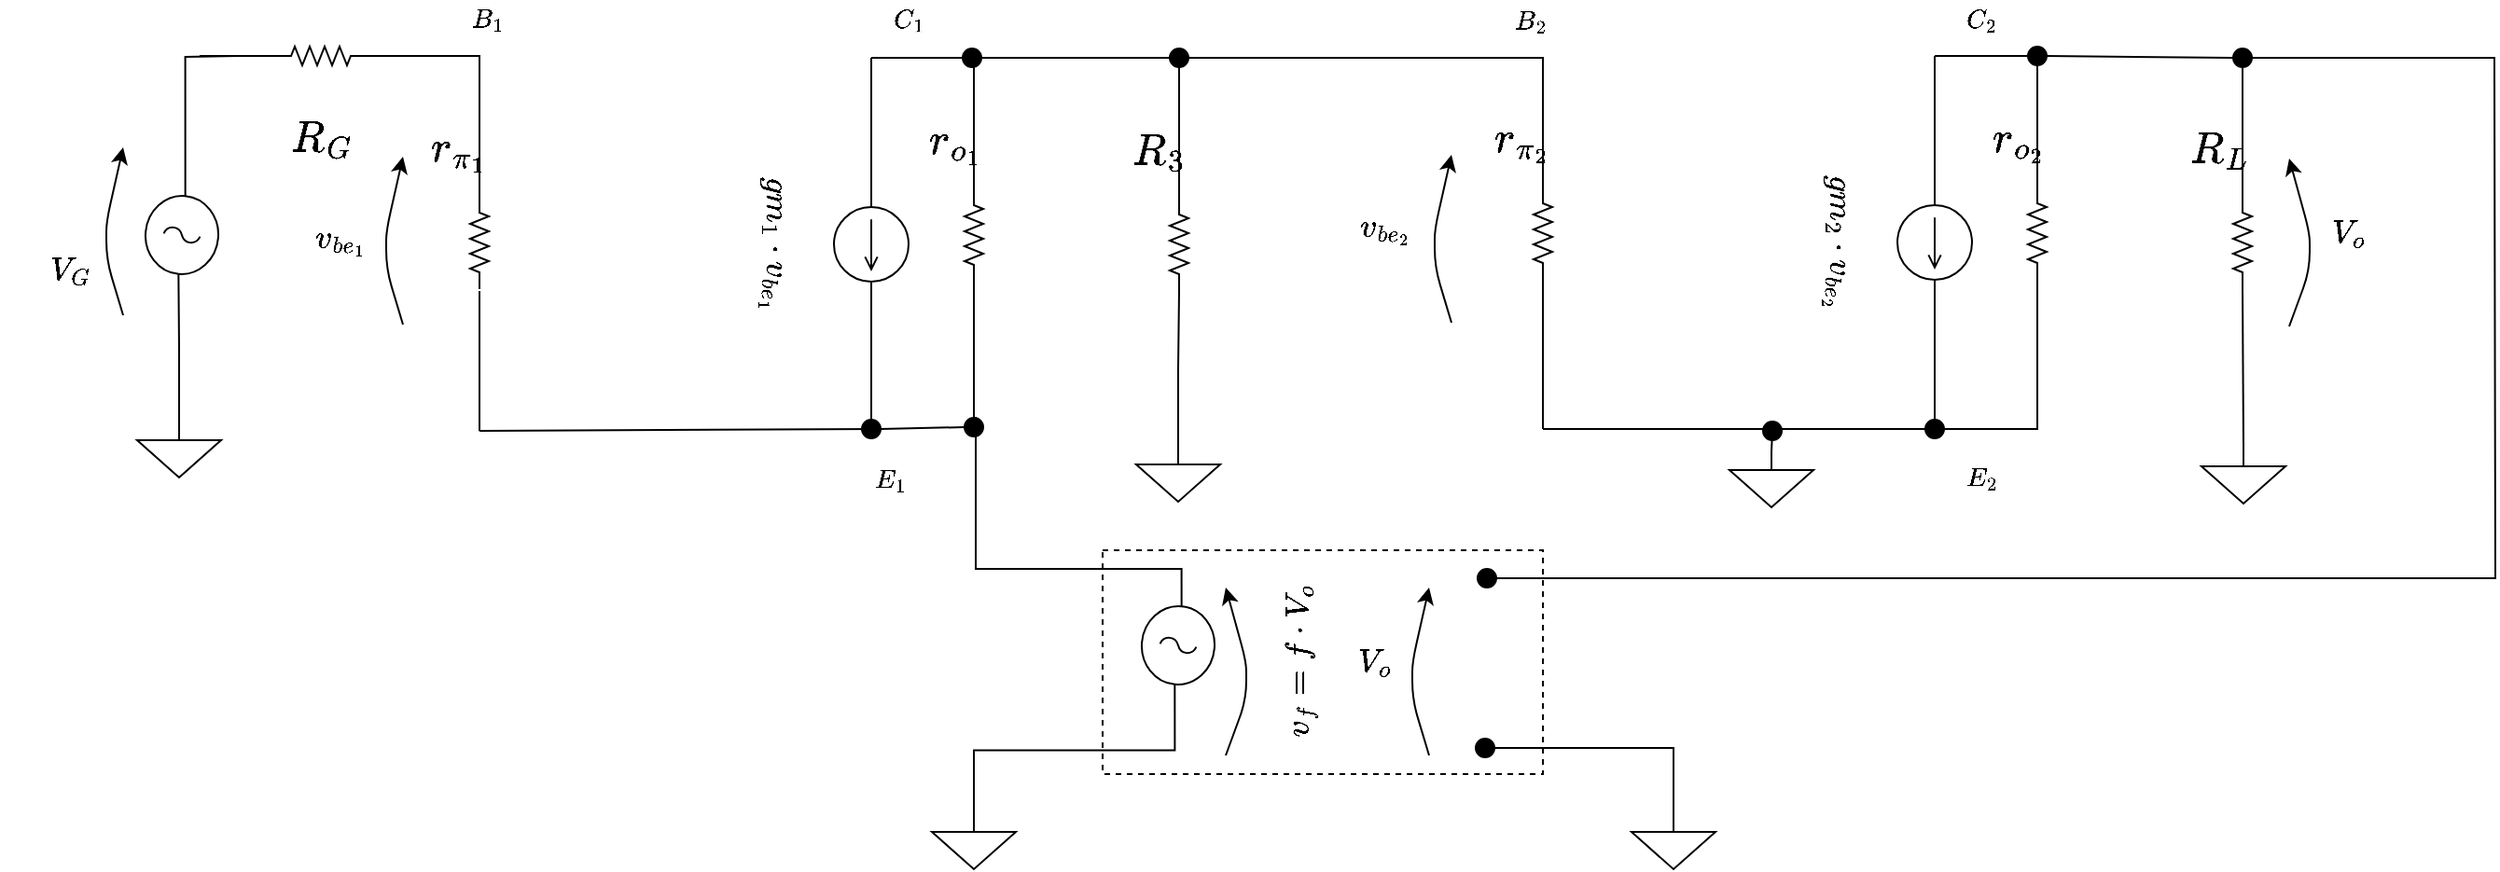 <mxfile version="10.6.5" type="device"><diagram name="Page-1" id="7e0a89b8-554c-2b80-1dc8-d5c74ca68de4"><mxGraphModel dx="1394" dy="771" grid="1" gridSize="10" guides="1" tooltips="1" connect="1" arrows="1" fold="1" page="1" pageScale="1" pageWidth="1654" pageHeight="1169" background="#ffffff" math="1" shadow="0"><root><mxCell id="0"/><mxCell id="1" parent="0"/><mxCell id="3KJsalsMpH8Fxh1RNfDP-52" value="" style="rounded=0;whiteSpace=wrap;html=1;dashed=1;" parent="1" vertex="1"><mxGeometry x="884" y="470" width="236" height="120" as="geometry"/></mxCell><mxCell id="IuiZ9cMsh1_kJCroXg-q-14" style="edgeStyle=none;rounded=0;orthogonalLoop=1;jettySize=auto;html=1;exitX=1;exitY=0.5;exitDx=0;exitDy=0;exitPerimeter=0;endArrow=none;endFill=0;" parent="1" source="IuiZ9cMsh1_kJCroXg-q-2" edge="1"><mxGeometry relative="1" as="geometry"><mxPoint x="760" y="406" as="targetPoint"/></mxGeometry></mxCell><mxCell id="IuiZ9cMsh1_kJCroXg-q-15" style="edgeStyle=none;rounded=0;orthogonalLoop=1;jettySize=auto;html=1;exitX=0;exitY=0.5;exitDx=0;exitDy=0;exitPerimeter=0;endArrow=none;endFill=0;" parent="1" source="IuiZ9cMsh1_kJCroXg-q-2" edge="1"><mxGeometry relative="1" as="geometry"><mxPoint x="760" y="206" as="targetPoint"/></mxGeometry></mxCell><mxCell id="IuiZ9cMsh1_kJCroXg-q-2" value="$$gm_{1} \cdot v_{be_{1}}$$" style="pointerEvents=1;verticalLabelPosition=bottom;shadow=0;dashed=0;align=center;fillColor=#ffffff;html=1;verticalAlign=top;strokeWidth=1;shape=mxgraph.electrical.signal_sources.dc_source_2;rotation=90;fontSize=15;" parent="1" vertex="1"><mxGeometry x="740" y="286" width="40" height="40" as="geometry"/></mxCell><mxCell id="IuiZ9cMsh1_kJCroXg-q-5" style="edgeStyle=none;rounded=0;orthogonalLoop=1;jettySize=auto;html=1;exitX=0;exitY=0.5;exitDx=0;exitDy=0;exitPerimeter=0;endArrow=none;endFill=0;" parent="1" source="IuiZ9cMsh1_kJCroXg-q-3" edge="1"><mxGeometry relative="1" as="geometry"><mxPoint x="760" y="206" as="targetPoint"/><Array as="points"><mxPoint x="815" y="206"/></Array></mxGeometry></mxCell><mxCell id="IuiZ9cMsh1_kJCroXg-q-7" style="edgeStyle=none;rounded=0;orthogonalLoop=1;jettySize=auto;html=1;exitX=1;exitY=0.5;exitDx=0;exitDy=0;exitPerimeter=0;endArrow=none;endFill=0;" parent="1" source="IuiZ9cMsh1_kJCroXg-q-78" edge="1"><mxGeometry relative="1" as="geometry"><mxPoint x="550" y="406" as="targetPoint"/><Array as="points"/></mxGeometry></mxCell><mxCell id="IuiZ9cMsh1_kJCroXg-q-95" style="edgeStyle=none;rounded=0;orthogonalLoop=1;jettySize=auto;html=1;exitX=1;exitY=0.5;exitDx=0;exitDy=0;exitPerimeter=0;entryX=0.5;entryY=0;entryDx=0;entryDy=0;endArrow=none;endFill=0;" parent="1" source="IuiZ9cMsh1_kJCroXg-q-3" target="IuiZ9cMsh1_kJCroXg-q-89" edge="1"><mxGeometry relative="1" as="geometry"/></mxCell><mxCell id="IuiZ9cMsh1_kJCroXg-q-3" value="$$r_{o_{1}}$$" style="pointerEvents=1;verticalLabelPosition=middle;shadow=0;dashed=0;align=right;fillColor=#ffffff;html=1;verticalAlign=middle;strokeWidth=1;shape=mxgraph.electrical.resistors.resistor_2;rotation=90;fontSize=20;horizontal=0;labelPosition=left;" parent="1" vertex="1"><mxGeometry x="790" y="296" width="50" height="10" as="geometry"/></mxCell><mxCell id="IuiZ9cMsh1_kJCroXg-q-12" style="edgeStyle=none;rounded=0;orthogonalLoop=1;jettySize=auto;html=1;exitX=0;exitY=0.5;exitDx=0;exitDy=0;exitPerimeter=0;endArrow=none;endFill=0;" parent="1" source="IuiZ9cMsh1_kJCroXg-q-10" edge="1"><mxGeometry relative="1" as="geometry"><mxPoint x="815" y="206" as="targetPoint"/><Array as="points"><mxPoint x="925" y="206"/></Array></mxGeometry></mxCell><mxCell id="IuiZ9cMsh1_kJCroXg-q-10" value="$$R_{3}$$" style="pointerEvents=1;verticalLabelPosition=middle;shadow=0;dashed=0;align=right;fillColor=#ffffff;html=1;verticalAlign=middle;strokeWidth=1;shape=mxgraph.electrical.resistors.resistor_2;rotation=90;fontSize=20;horizontal=0;labelPosition=left;" parent="1" vertex="1"><mxGeometry x="900" y="301" width="50" height="10" as="geometry"/></mxCell><mxCell id="IuiZ9cMsh1_kJCroXg-q-21" style="edgeStyle=none;rounded=0;orthogonalLoop=1;jettySize=auto;html=1;exitX=1;exitY=0.5;exitDx=0;exitDy=0;exitPerimeter=0;endArrow=none;endFill=0;" parent="1" edge="1"><mxGeometry relative="1" as="geometry"><mxPoint x="550" y="406" as="targetPoint"/><mxPoint x="550" y="331" as="sourcePoint"/></mxGeometry></mxCell><mxCell id="3KJsalsMpH8Fxh1RNfDP-11" style="edgeStyle=orthogonalEdgeStyle;rounded=0;orthogonalLoop=1;jettySize=auto;html=1;exitX=0.5;exitY=0;exitDx=0;exitDy=0;exitPerimeter=0;entryX=1;entryY=0.5;entryDx=0;entryDy=0;entryPerimeter=0;endArrow=none;endFill=0;" parent="1" source="IuiZ9cMsh1_kJCroXg-q-23" target="IuiZ9cMsh1_kJCroXg-q-10" edge="1"><mxGeometry relative="1" as="geometry"/></mxCell><mxCell id="IuiZ9cMsh1_kJCroXg-q-23" value="" style="pointerEvents=1;verticalLabelPosition=bottom;shadow=0;dashed=0;align=center;fillColor=#ffffff;html=1;verticalAlign=top;strokeWidth=1;shape=mxgraph.electrical.signal_sources.signal_ground;" parent="1" vertex="1"><mxGeometry x="902" y="414" width="45" height="30" as="geometry"/></mxCell><mxCell id="IuiZ9cMsh1_kJCroXg-q-41" style="edgeStyle=none;rounded=0;orthogonalLoop=1;jettySize=auto;html=1;exitX=1;exitY=0.5;exitDx=0;exitDy=0;exitPerimeter=0;endArrow=none;endFill=0;" parent="1" source="IuiZ9cMsh1_kJCroXg-q-43" edge="1"><mxGeometry relative="1" as="geometry"><mxPoint x="1330" y="405" as="targetPoint"/></mxGeometry></mxCell><mxCell id="IuiZ9cMsh1_kJCroXg-q-42" style="edgeStyle=none;rounded=0;orthogonalLoop=1;jettySize=auto;html=1;exitX=0;exitY=0.5;exitDx=0;exitDy=0;exitPerimeter=0;endArrow=none;endFill=0;" parent="1" source="IuiZ9cMsh1_kJCroXg-q-43" edge="1"><mxGeometry relative="1" as="geometry"><mxPoint x="1330" y="205" as="targetPoint"/></mxGeometry></mxCell><mxCell id="IuiZ9cMsh1_kJCroXg-q-43" value="$$gm_{2} \cdot v_{be_{2}}$$" style="pointerEvents=1;verticalLabelPosition=bottom;shadow=0;dashed=0;align=center;fillColor=#ffffff;html=1;verticalAlign=top;strokeWidth=1;shape=mxgraph.electrical.signal_sources.dc_source_2;rotation=90;fontSize=15;horizontal=1;labelPosition=center;" parent="1" vertex="1"><mxGeometry x="1310" y="285" width="40" height="40" as="geometry"/></mxCell><mxCell id="IuiZ9cMsh1_kJCroXg-q-44" style="edgeStyle=none;rounded=0;orthogonalLoop=1;jettySize=auto;html=1;exitX=0;exitY=0.5;exitDx=0;exitDy=0;exitPerimeter=0;endArrow=none;endFill=0;" parent="1" source="IuiZ9cMsh1_kJCroXg-q-46" edge="1"><mxGeometry relative="1" as="geometry"><mxPoint x="1330" y="205" as="targetPoint"/><Array as="points"><mxPoint x="1385" y="205"/></Array></mxGeometry></mxCell><mxCell id="IuiZ9cMsh1_kJCroXg-q-45" style="edgeStyle=none;rounded=0;orthogonalLoop=1;jettySize=auto;html=1;exitX=1;exitY=0.5;exitDx=0;exitDy=0;exitPerimeter=0;endArrow=none;endFill=0;" parent="1" source="IuiZ9cMsh1_kJCroXg-q-90" edge="1"><mxGeometry relative="1" as="geometry"><mxPoint x="1120" y="405" as="targetPoint"/><Array as="points"/></mxGeometry></mxCell><mxCell id="IuiZ9cMsh1_kJCroXg-q-46" value="$$r_{o_{2}}$$" style="pointerEvents=1;verticalLabelPosition=middle;shadow=0;dashed=0;align=right;fillColor=#ffffff;html=1;verticalAlign=middle;strokeWidth=1;shape=mxgraph.electrical.resistors.resistor_2;rotation=90;fontSize=20;horizontal=0;labelPosition=left;" parent="1" vertex="1"><mxGeometry x="1360" y="295" width="50" height="10" as="geometry"/></mxCell><mxCell id="IuiZ9cMsh1_kJCroXg-q-47" style="edgeStyle=none;rounded=0;orthogonalLoop=1;jettySize=auto;html=1;exitX=0;exitY=0.5;exitDx=0;exitDy=0;exitPerimeter=0;endArrow=none;endFill=0;" parent="1" source="IuiZ9cMsh1_kJCroXg-q-83" target="IuiZ9cMsh1_kJCroXg-q-77" edge="1"><mxGeometry relative="1" as="geometry"><mxPoint x="1380" y="205" as="targetPoint"/><Array as="points"/></mxGeometry></mxCell><mxCell id="IuiZ9cMsh1_kJCroXg-q-48" value="$$R_{L}$$" style="pointerEvents=1;verticalLabelPosition=middle;shadow=0;dashed=0;align=right;fillColor=#ffffff;html=1;verticalAlign=middle;strokeWidth=1;shape=mxgraph.electrical.resistors.resistor_2;rotation=90;fontSize=20;horizontal=0;labelPosition=left;" parent="1" vertex="1"><mxGeometry x="1470" y="300" width="50" height="10" as="geometry"/></mxCell><mxCell id="IuiZ9cMsh1_kJCroXg-q-49" style="edgeStyle=none;rounded=0;orthogonalLoop=1;jettySize=auto;html=1;exitX=1;exitY=0.5;exitDx=0;exitDy=0;exitPerimeter=0;endArrow=none;endFill=0;" parent="1" source="IuiZ9cMsh1_kJCroXg-q-51" edge="1"><mxGeometry relative="1" as="geometry"><mxPoint x="1120" y="405" as="targetPoint"/></mxGeometry></mxCell><mxCell id="IuiZ9cMsh1_kJCroXg-q-54" style="edgeStyle=none;rounded=0;orthogonalLoop=1;jettySize=auto;html=1;exitX=0;exitY=0.5;exitDx=0;exitDy=0;exitPerimeter=0;endArrow=none;endFill=0;" parent="1" source="IuiZ9cMsh1_kJCroXg-q-85" edge="1"><mxGeometry relative="1" as="geometry"><mxPoint x="880" y="206" as="targetPoint"/><Array as="points"/></mxGeometry></mxCell><mxCell id="IuiZ9cMsh1_kJCroXg-q-51" value="$$r_{\pi_{2}}$$" style="pointerEvents=1;verticalLabelPosition=middle;shadow=0;dashed=0;align=right;fillColor=#ffffff;verticalAlign=middle;strokeWidth=1;shape=mxgraph.electrical.resistors.resistor_2;rotation=90;html=1;labelBackgroundColor=none;fontSize=20;labelPosition=left;horizontal=0;" parent="1" vertex="1"><mxGeometry x="1095" y="295" width="50" height="10" as="geometry"/></mxCell><mxCell id="IuiZ9cMsh1_kJCroXg-q-52" style="edgeStyle=none;rounded=0;orthogonalLoop=1;jettySize=auto;html=1;exitX=0.5;exitY=0;exitDx=0;exitDy=0;exitPerimeter=0;entryX=1;entryY=0.5;entryDx=0;entryDy=0;entryPerimeter=0;endArrow=none;endFill=0;" parent="1" source="IuiZ9cMsh1_kJCroXg-q-53" target="IuiZ9cMsh1_kJCroXg-q-48" edge="1"><mxGeometry relative="1" as="geometry"/></mxCell><mxCell id="IuiZ9cMsh1_kJCroXg-q-53" value="" style="pointerEvents=1;verticalLabelPosition=bottom;shadow=0;dashed=0;align=center;fillColor=#ffffff;html=1;verticalAlign=top;strokeWidth=1;shape=mxgraph.electrical.signal_sources.signal_ground;" parent="1" vertex="1"><mxGeometry x="1473" y="415" width="45" height="30" as="geometry"/></mxCell><mxCell id="IuiZ9cMsh1_kJCroXg-q-62" style="edgeStyle=none;rounded=0;orthogonalLoop=1;jettySize=auto;html=1;exitX=0.5;exitY=0;exitDx=0;exitDy=0;exitPerimeter=0;endArrow=none;endFill=0;" parent="1" source="IuiZ9cMsh1_kJCroXg-q-61" target="IuiZ9cMsh1_kJCroXg-q-82" edge="1"><mxGeometry relative="1" as="geometry"><mxPoint x="1243" y="406" as="targetPoint"/></mxGeometry></mxCell><mxCell id="IuiZ9cMsh1_kJCroXg-q-61" value="" style="pointerEvents=1;verticalLabelPosition=bottom;shadow=0;dashed=0;align=center;fillColor=#ffffff;html=1;verticalAlign=top;strokeWidth=1;shape=mxgraph.electrical.signal_sources.signal_ground;" parent="1" vertex="1"><mxGeometry x="1220" y="417" width="45" height="30" as="geometry"/></mxCell><mxCell id="IuiZ9cMsh1_kJCroXg-q-72" style="edgeStyle=none;rounded=0;orthogonalLoop=1;jettySize=auto;html=1;exitX=1;exitY=0.5;exitDx=0;exitDy=0;endArrow=none;endFill=0;" parent="1" source="IuiZ9cMsh1_kJCroXg-q-73" edge="1"><mxGeometry relative="1" as="geometry"><mxPoint x="820" y="206" as="targetPoint"/><mxPoint x="815" y="206" as="sourcePoint"/></mxGeometry></mxCell><mxCell id="IuiZ9cMsh1_kJCroXg-q-73" value="" style="ellipse;html=1;verticalLabelPosition=bottom;labelBackgroundColor=#ffffff;verticalAlign=top;fillColor=#000000;strokeColor=#000000;" parent="1" vertex="1"><mxGeometry x="809" y="201" width="10" height="10" as="geometry"/></mxCell><mxCell id="IuiZ9cMsh1_kJCroXg-q-74" style="edgeStyle=none;rounded=0;orthogonalLoop=1;jettySize=auto;html=1;exitX=1;exitY=0.5;exitDx=0;exitDy=0;endArrow=none;endFill=0;" parent="1" edge="1"><mxGeometry relative="1" as="geometry"><mxPoint x="809" y="206" as="targetPoint"/><mxPoint x="813" y="206" as="sourcePoint"/></mxGeometry></mxCell><mxCell id="IuiZ9cMsh1_kJCroXg-q-77" value="" style="ellipse;html=1;verticalLabelPosition=bottom;labelBackgroundColor=#ffffff;verticalAlign=top;fillColor=#000000;strokeColor=#000000;" parent="1" vertex="1"><mxGeometry x="1380" y="200" width="10" height="10" as="geometry"/></mxCell><mxCell id="IuiZ9cMsh1_kJCroXg-q-94" style="edgeStyle=none;rounded=0;orthogonalLoop=1;jettySize=auto;html=1;exitX=1;exitY=0.5;exitDx=0;exitDy=0;entryX=0;entryY=0.5;entryDx=0;entryDy=0;endArrow=none;endFill=0;" parent="1" source="IuiZ9cMsh1_kJCroXg-q-78" target="IuiZ9cMsh1_kJCroXg-q-89" edge="1"><mxGeometry relative="1" as="geometry"/></mxCell><mxCell id="IuiZ9cMsh1_kJCroXg-q-78" value="" style="ellipse;html=1;verticalLabelPosition=bottom;labelBackgroundColor=#ffffff;verticalAlign=top;fillColor=#000000;strokeColor=#000000;" parent="1" vertex="1"><mxGeometry x="755" y="400" width="10" height="10" as="geometry"/></mxCell><mxCell id="IuiZ9cMsh1_kJCroXg-q-82" value="" style="ellipse;html=1;verticalLabelPosition=bottom;labelBackgroundColor=#ffffff;verticalAlign=top;fillColor=#000000;strokeColor=#000000;" parent="1" vertex="1"><mxGeometry x="1238" y="401" width="10" height="10" as="geometry"/></mxCell><mxCell id="3KJsalsMpH8Fxh1RNfDP-19" style="edgeStyle=orthogonalEdgeStyle;rounded=0;orthogonalLoop=1;jettySize=auto;html=1;exitX=0.5;exitY=1;exitDx=0;exitDy=0;entryX=0;entryY=0.5;entryDx=0;entryDy=0;entryPerimeter=0;endArrow=none;endFill=0;" parent="1" source="IuiZ9cMsh1_kJCroXg-q-83" target="IuiZ9cMsh1_kJCroXg-q-48" edge="1"><mxGeometry relative="1" as="geometry"/></mxCell><mxCell id="IuiZ9cMsh1_kJCroXg-q-83" value="" style="ellipse;html=1;verticalLabelPosition=bottom;labelBackgroundColor=#ffffff;verticalAlign=top;fillColor=#000000;strokeColor=#000000;" parent="1" vertex="1"><mxGeometry x="1490" y="201" width="10" height="10" as="geometry"/></mxCell><mxCell id="IuiZ9cMsh1_kJCroXg-q-85" value="" style="ellipse;html=1;verticalLabelPosition=bottom;labelBackgroundColor=#ffffff;verticalAlign=top;fillColor=#000000;strokeColor=#000000;" parent="1" vertex="1"><mxGeometry x="920" y="201" width="10" height="10" as="geometry"/></mxCell><mxCell id="IuiZ9cMsh1_kJCroXg-q-86" style="edgeStyle=none;rounded=0;orthogonalLoop=1;jettySize=auto;html=1;exitX=0;exitY=0.5;exitDx=0;exitDy=0;exitPerimeter=0;endArrow=none;endFill=0;" parent="1" source="IuiZ9cMsh1_kJCroXg-q-51" target="IuiZ9cMsh1_kJCroXg-q-85" edge="1"><mxGeometry relative="1" as="geometry"><mxPoint x="880" y="206" as="targetPoint"/><mxPoint x="1120" y="275" as="sourcePoint"/><Array as="points"><mxPoint x="1120" y="206"/></Array></mxGeometry></mxCell><mxCell id="3KJsalsMpH8Fxh1RNfDP-40" style="edgeStyle=orthogonalEdgeStyle;rounded=0;orthogonalLoop=1;jettySize=auto;html=1;exitX=0.5;exitY=0;exitDx=0;exitDy=0;exitPerimeter=0;entryX=0.5;entryY=0;entryDx=0;entryDy=0;entryPerimeter=0;endArrow=none;endFill=0;" parent="1" source="IuiZ9cMsh1_kJCroXg-q-87" target="3KJsalsMpH8Fxh1RNfDP-37" edge="1"><mxGeometry relative="1" as="geometry"/></mxCell><mxCell id="IuiZ9cMsh1_kJCroXg-q-87" value="" style="pointerEvents=1;verticalLabelPosition=bottom;shadow=0;dashed=0;align=center;fillColor=#ffffff;html=1;verticalAlign=top;strokeWidth=1;shape=mxgraph.electrical.signal_sources.signal_ground;" parent="1" vertex="1"><mxGeometry x="792.5" y="611" width="45" height="30" as="geometry"/></mxCell><mxCell id="IuiZ9cMsh1_kJCroXg-q-89" value="" style="ellipse;html=1;verticalLabelPosition=bottom;labelBackgroundColor=#ffffff;verticalAlign=top;fillColor=#000000;strokeColor=#000000;" parent="1" vertex="1"><mxGeometry x="810" y="399" width="10" height="10" as="geometry"/></mxCell><mxCell id="IuiZ9cMsh1_kJCroXg-q-90" value="" style="ellipse;html=1;verticalLabelPosition=bottom;labelBackgroundColor=#ffffff;verticalAlign=top;fillColor=#000000;strokeColor=#000000;" parent="1" vertex="1"><mxGeometry x="1325" y="400" width="10" height="10" as="geometry"/></mxCell><mxCell id="IuiZ9cMsh1_kJCroXg-q-91" style="edgeStyle=none;rounded=0;orthogonalLoop=1;jettySize=auto;html=1;exitX=1;exitY=0.5;exitDx=0;exitDy=0;exitPerimeter=0;endArrow=none;endFill=0;" parent="1" source="IuiZ9cMsh1_kJCroXg-q-46" target="IuiZ9cMsh1_kJCroXg-q-90" edge="1"><mxGeometry relative="1" as="geometry"><mxPoint x="1120" y="405" as="targetPoint"/><mxPoint x="1385" y="325" as="sourcePoint"/><Array as="points"><mxPoint x="1385" y="405"/></Array></mxGeometry></mxCell><mxCell id="3KJsalsMpH8Fxh1RNfDP-1" value="$$V_{o}$$" style="endArrow=classic;html=1;fontSize=15;labelPosition=right;verticalLabelPosition=middle;align=left;verticalAlign=middle;" parent="1" edge="1"><mxGeometry x="0.112" y="-10" width="50" height="50" relative="1" as="geometry"><mxPoint x="1520" y="350" as="sourcePoint"/><mxPoint x="1520" y="260" as="targetPoint"/><Array as="points"><mxPoint x="1531" y="320"/><mxPoint x="1531" y="300"/></Array><mxPoint y="3" as="offset"/></mxGeometry></mxCell><mxCell id="3KJsalsMpH8Fxh1RNfDP-12" value="$$v_{be_{2}}$$" style="endArrow=classic;html=1;fontSize=15;horizontal=1;labelPosition=left;verticalLabelPosition=middle;align=right;verticalAlign=middle;" parent="1" edge="1"><mxGeometry x="0.112" y="12" width="50" height="50" relative="1" as="geometry"><mxPoint x="1071" y="348" as="sourcePoint"/><mxPoint x="1071" y="258" as="targetPoint"/><Array as="points"><mxPoint x="1062" y="318"/><mxPoint x="1062" y="298"/></Array><mxPoint y="2" as="offset"/></mxGeometry></mxCell><mxCell id="3KJsalsMpH8Fxh1RNfDP-39" style="edgeStyle=orthogonalEdgeStyle;rounded=0;orthogonalLoop=1;jettySize=auto;html=1;exitX=0.5;exitY=1;exitDx=0;exitDy=0;exitPerimeter=0;entryX=0.5;entryY=0;entryDx=0;entryDy=0;endArrow=none;endFill=0;" parent="1" source="3KJsalsMpH8Fxh1RNfDP-37" target="IuiZ9cMsh1_kJCroXg-q-89" edge="1"><mxGeometry relative="1" as="geometry"><Array as="points"><mxPoint x="926" y="480"/><mxPoint x="816" y="480"/><mxPoint x="816" y="399"/></Array><mxPoint x="816" y="474" as="targetPoint"/></mxGeometry></mxCell><mxCell id="3KJsalsMpH8Fxh1RNfDP-37" value="" style="pointerEvents=1;verticalLabelPosition=top;shadow=0;dashed=0;align=right;fillColor=#ffffff;html=1;verticalAlign=bottom;strokeWidth=1;shape=mxgraph.electrical.signal_sources.ac_source;rotation=-175;horizontal=0;labelPosition=left;" parent="1" vertex="1"><mxGeometry x="905" y="500" width="39" height="42" as="geometry"/></mxCell><mxCell id="MVxzNy_q5d-3ma9NYEyx-6" style="edgeStyle=orthogonalEdgeStyle;rounded=0;orthogonalLoop=1;jettySize=auto;html=1;exitX=1;exitY=0.5;exitDx=0;exitDy=0;endArrow=none;endFill=0;" parent="1" source="3KJsalsMpH8Fxh1RNfDP-42" edge="1"><mxGeometry relative="1" as="geometry"><mxPoint x="1630" y="210" as="targetPoint"/></mxGeometry></mxCell><mxCell id="3KJsalsMpH8Fxh1RNfDP-42" value="" style="ellipse;html=1;verticalLabelPosition=bottom;labelBackgroundColor=#ffffff;verticalAlign=top;fillColor=#000000;strokeColor=#000000;" parent="1" vertex="1"><mxGeometry x="1085" y="480" width="10" height="10" as="geometry"/></mxCell><mxCell id="3KJsalsMpH8Fxh1RNfDP-46" value="" style="pointerEvents=1;verticalLabelPosition=bottom;shadow=0;dashed=0;align=center;fillColor=#ffffff;html=1;verticalAlign=top;strokeWidth=1;shape=mxgraph.electrical.signal_sources.signal_ground;" parent="1" vertex="1"><mxGeometry x="1167.5" y="611" width="45" height="30" as="geometry"/></mxCell><mxCell id="3KJsalsMpH8Fxh1RNfDP-49" style="edgeStyle=orthogonalEdgeStyle;rounded=0;orthogonalLoop=1;jettySize=auto;html=1;exitX=1;exitY=0;exitDx=0;exitDy=0;entryX=0.5;entryY=0;entryDx=0;entryDy=0;entryPerimeter=0;endArrow=none;endFill=0;" parent="1" source="3KJsalsMpH8Fxh1RNfDP-47" target="3KJsalsMpH8Fxh1RNfDP-46" edge="1"><mxGeometry relative="1" as="geometry"><Array as="points"><mxPoint x="1093" y="576"/><mxPoint x="1190" y="576"/></Array></mxGeometry></mxCell><mxCell id="3KJsalsMpH8Fxh1RNfDP-47" value="" style="ellipse;html=1;verticalLabelPosition=bottom;labelBackgroundColor=#ffffff;verticalAlign=top;fillColor=#000000;strokeColor=#000000;" parent="1" vertex="1"><mxGeometry x="1084" y="571" width="10" height="10" as="geometry"/></mxCell><mxCell id="3KJsalsMpH8Fxh1RNfDP-53" value="$$v_{f} = f \cdot V_{o}$$" style="endArrow=classic;html=1;fontSize=15;horizontal=0;labelPosition=center;verticalLabelPosition=middle;align=center;verticalAlign=middle;" parent="1" edge="1"><mxGeometry x="0.112" y="-29" width="50" height="50" relative="1" as="geometry"><mxPoint x="950" y="580" as="sourcePoint"/><mxPoint x="950" y="490" as="targetPoint"/><Array as="points"><mxPoint x="961" y="550"/><mxPoint x="961" y="530"/></Array><mxPoint x="1" y="8" as="offset"/></mxGeometry></mxCell><mxCell id="3KJsalsMpH8Fxh1RNfDP-54" value="$$V_{o}$$" style="endArrow=classic;html=1;fontSize=15;horizontal=1;labelPosition=left;verticalLabelPosition=middle;align=right;verticalAlign=middle;" parent="1" edge="1"><mxGeometry x="0.112" y="10" width="50" height="50" relative="1" as="geometry"><mxPoint x="1059" y="580" as="sourcePoint"/><mxPoint x="1059" y="490" as="targetPoint"/><Array as="points"><mxPoint x="1050" y="550"/><mxPoint x="1050" y="530"/></Array><mxPoint y="2" as="offset"/></mxGeometry></mxCell><mxCell id="MVxzNy_q5d-3ma9NYEyx-8" style="edgeStyle=orthogonalEdgeStyle;rounded=0;orthogonalLoop=1;jettySize=auto;html=1;endArrow=none;endFill=0;exitX=1;exitY=0.5;exitDx=0;exitDy=0;" parent="1" source="IuiZ9cMsh1_kJCroXg-q-83" edge="1"><mxGeometry relative="1" as="geometry"><mxPoint x="1630" y="220" as="targetPoint"/><Array as="points"><mxPoint x="1630" y="206"/></Array><mxPoint x="1590" y="206" as="sourcePoint"/></mxGeometry></mxCell><mxCell id="3A8g_3-qs0tecCR4G1ks-3" value="$$E_{1}$$" style="text;html=1;strokeColor=none;fillColor=none;align=center;verticalAlign=middle;whiteSpace=wrap;rounded=0;" parent="1" vertex="1"><mxGeometry x="750" y="422" width="40" height="20" as="geometry"/></mxCell><mxCell id="3A8g_3-qs0tecCR4G1ks-4" value="$$C_{1}$$" style="text;html=1;strokeColor=none;fillColor=none;align=center;verticalAlign=middle;whiteSpace=wrap;rounded=0;" parent="1" vertex="1"><mxGeometry x="760" y="176" width="40" height="20" as="geometry"/></mxCell><mxCell id="3A8g_3-qs0tecCR4G1ks-5" value="$$B_{2}$$" style="text;html=1;strokeColor=none;fillColor=none;align=center;verticalAlign=middle;whiteSpace=wrap;rounded=0;" parent="1" vertex="1"><mxGeometry x="1094" y="176" width="40" height="20" as="geometry"/></mxCell><mxCell id="3A8g_3-qs0tecCR4G1ks-6" value="$$C_{2}$$" style="text;html=1;strokeColor=none;fillColor=none;align=center;verticalAlign=middle;whiteSpace=wrap;rounded=0;" parent="1" vertex="1"><mxGeometry x="1335" y="176" width="40" height="20" as="geometry"/></mxCell><mxCell id="3A8g_3-qs0tecCR4G1ks-7" value="$$E_{2}$$" style="text;html=1;strokeColor=none;fillColor=none;align=center;verticalAlign=middle;whiteSpace=wrap;rounded=0;" parent="1" vertex="1"><mxGeometry x="1335" y="421" width="40" height="20" as="geometry"/></mxCell><mxCell id="8xCJEdpMtOVaWNG_spiu-2" style="edgeStyle=orthogonalEdgeStyle;rounded=0;orthogonalLoop=1;jettySize=auto;html=1;entryX=1;entryY=0.5;entryDx=0;entryDy=0;entryPerimeter=0;endArrow=none;endFill=0;fontSize=20;" edge="1" source="8xCJEdpMtOVaWNG_spiu-3" target="8xCJEdpMtOVaWNG_spiu-13" parent="1"><mxGeometry relative="1" as="geometry"><Array as="points"><mxPoint x="550" y="205"/></Array></mxGeometry></mxCell><mxCell id="8xCJEdpMtOVaWNG_spiu-3" value="$$r_{\pi_{1}}$$" style="pointerEvents=1;verticalLabelPosition=middle;shadow=0;dashed=0;align=right;fillColor=#ffffff;html=1;verticalAlign=middle;strokeWidth=1;shape=mxgraph.electrical.resistors.resistor_2;rotation=90;fontSize=20;horizontal=0;labelPosition=left;" vertex="1" parent="1"><mxGeometry x="525" y="300" width="50" height="10" as="geometry"/></mxCell><mxCell id="8xCJEdpMtOVaWNG_spiu-4" value="$$v_{be_{1}}$$" style="endArrow=classic;html=1;horizontal=1;fontSize=15;labelPosition=left;verticalLabelPosition=top;align=right;verticalAlign=bottom;" edge="1" parent="1"><mxGeometry x="-0.487" y="13" width="50" height="50" relative="1" as="geometry"><mxPoint x="509" y="349" as="sourcePoint"/><mxPoint x="509" y="259" as="targetPoint"/><Array as="points"><mxPoint x="500" y="319"/><mxPoint x="500" y="299"/></Array><mxPoint as="offset"/></mxGeometry></mxCell><mxCell id="8xCJEdpMtOVaWNG_spiu-5" style="edgeStyle=orthogonalEdgeStyle;rounded=0;orthogonalLoop=1;jettySize=auto;html=1;exitX=0;exitY=0.5;exitDx=0;exitDy=0;exitPerimeter=0;entryX=0.5;entryY=1;entryDx=0;entryDy=0;entryPerimeter=0;endArrow=none;endFill=0;fontSize=20;" edge="1" target="8xCJEdpMtOVaWNG_spiu-6" parent="1"><mxGeometry relative="1" as="geometry"><mxPoint x="420" y="205" as="sourcePoint"/></mxGeometry></mxCell><mxCell id="8xCJEdpMtOVaWNG_spiu-6" value="" style="pointerEvents=1;verticalLabelPosition=top;shadow=0;dashed=0;align=right;fillColor=#ffffff;html=1;verticalAlign=bottom;strokeWidth=1;shape=mxgraph.electrical.signal_sources.ac_source;rotation=-175;horizontal=0;labelPosition=left;fontSize=20;" vertex="1" parent="1"><mxGeometry x="371" y="280" width="39" height="42" as="geometry"/></mxCell><mxCell id="8xCJEdpMtOVaWNG_spiu-7" value="$$V_{G}$$" style="endArrow=classic;html=1;fontSize=15;" edge="1" parent="1"><mxGeometry x="-0.322" y="21" width="50" height="50" relative="1" as="geometry"><mxPoint x="359" y="344" as="sourcePoint"/><mxPoint x="359" y="254" as="targetPoint"/><Array as="points"><mxPoint x="350" y="314"/><mxPoint x="350" y="294"/></Array><mxPoint x="1" y="6" as="offset"/></mxGeometry></mxCell><mxCell id="8xCJEdpMtOVaWNG_spiu-8" style="edgeStyle=orthogonalEdgeStyle;rounded=0;orthogonalLoop=1;jettySize=auto;html=1;exitX=0.5;exitY=0;exitDx=0;exitDy=0;exitPerimeter=0;entryX=0.5;entryY=0;entryDx=0;entryDy=0;entryPerimeter=0;endArrow=none;endFill=0;fontSize=20;" edge="1" source="8xCJEdpMtOVaWNG_spiu-9" target="8xCJEdpMtOVaWNG_spiu-6" parent="1"><mxGeometry relative="1" as="geometry"/></mxCell><mxCell id="8xCJEdpMtOVaWNG_spiu-9" value="" style="pointerEvents=1;verticalLabelPosition=bottom;shadow=0;dashed=0;align=center;fillColor=#ffffff;html=1;verticalAlign=top;strokeWidth=1;shape=mxgraph.electrical.signal_sources.signal_ground;fontSize=20;" vertex="1" parent="1"><mxGeometry x="366.5" y="401" width="45" height="30" as="geometry"/></mxCell><mxCell id="8xCJEdpMtOVaWNG_spiu-10" value="$$B_{1}$$" style="text;html=1;strokeColor=none;fillColor=none;align=center;verticalAlign=middle;whiteSpace=wrap;rounded=0;fontSize=12;" vertex="1" parent="1"><mxGeometry x="535" y="175" width="40" height="20" as="geometry"/></mxCell><mxCell id="8xCJEdpMtOVaWNG_spiu-11" style="edgeStyle=orthogonalEdgeStyle;rounded=0;orthogonalLoop=1;jettySize=auto;html=1;exitX=0;exitY=0.5;exitDx=0;exitDy=0;exitPerimeter=0;endArrow=none;endFill=0;fontSize=20;" edge="1" source="8xCJEdpMtOVaWNG_spiu-13" parent="1"><mxGeometry relative="1" as="geometry"><mxPoint x="400" y="205" as="targetPoint"/></mxGeometry></mxCell><mxCell id="8xCJEdpMtOVaWNG_spiu-12" style="edgeStyle=orthogonalEdgeStyle;rounded=0;orthogonalLoop=1;jettySize=auto;html=1;exitX=1;exitY=0.5;exitDx=0;exitDy=0;exitPerimeter=0;endArrow=none;endFill=0;fontSize=20;" edge="1" source="8xCJEdpMtOVaWNG_spiu-13" parent="1"><mxGeometry relative="1" as="geometry"><mxPoint x="500" y="205" as="targetPoint"/></mxGeometry></mxCell><mxCell id="8xCJEdpMtOVaWNG_spiu-13" value="$$R_{G}$$" style="pointerEvents=1;verticalLabelPosition=bottom;shadow=0;dashed=0;align=center;fillColor=#ffffff;html=1;verticalAlign=top;strokeWidth=1;shape=mxgraph.electrical.resistors.resistor_2;rotation=0;fontSize=20;horizontal=1;labelPosition=center;" vertex="1" parent="1"><mxGeometry x="440" y="200" width="50" height="10" as="geometry"/></mxCell></root></mxGraphModel></diagram></mxfile>